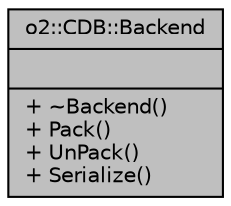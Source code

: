 digraph "o2::CDB::Backend"
{
 // INTERACTIVE_SVG=YES
  bgcolor="transparent";
  edge [fontname="Helvetica",fontsize="10",labelfontname="Helvetica",labelfontsize="10"];
  node [fontname="Helvetica",fontsize="10",shape=record];
  Node1 [label="{o2::CDB::Backend\n||+ ~Backend()\l+ Pack()\l+ UnPack()\l+ Serialize()\l}",height=0.2,width=0.4,color="black", fillcolor="grey75", style="filled" fontcolor="black"];
}
